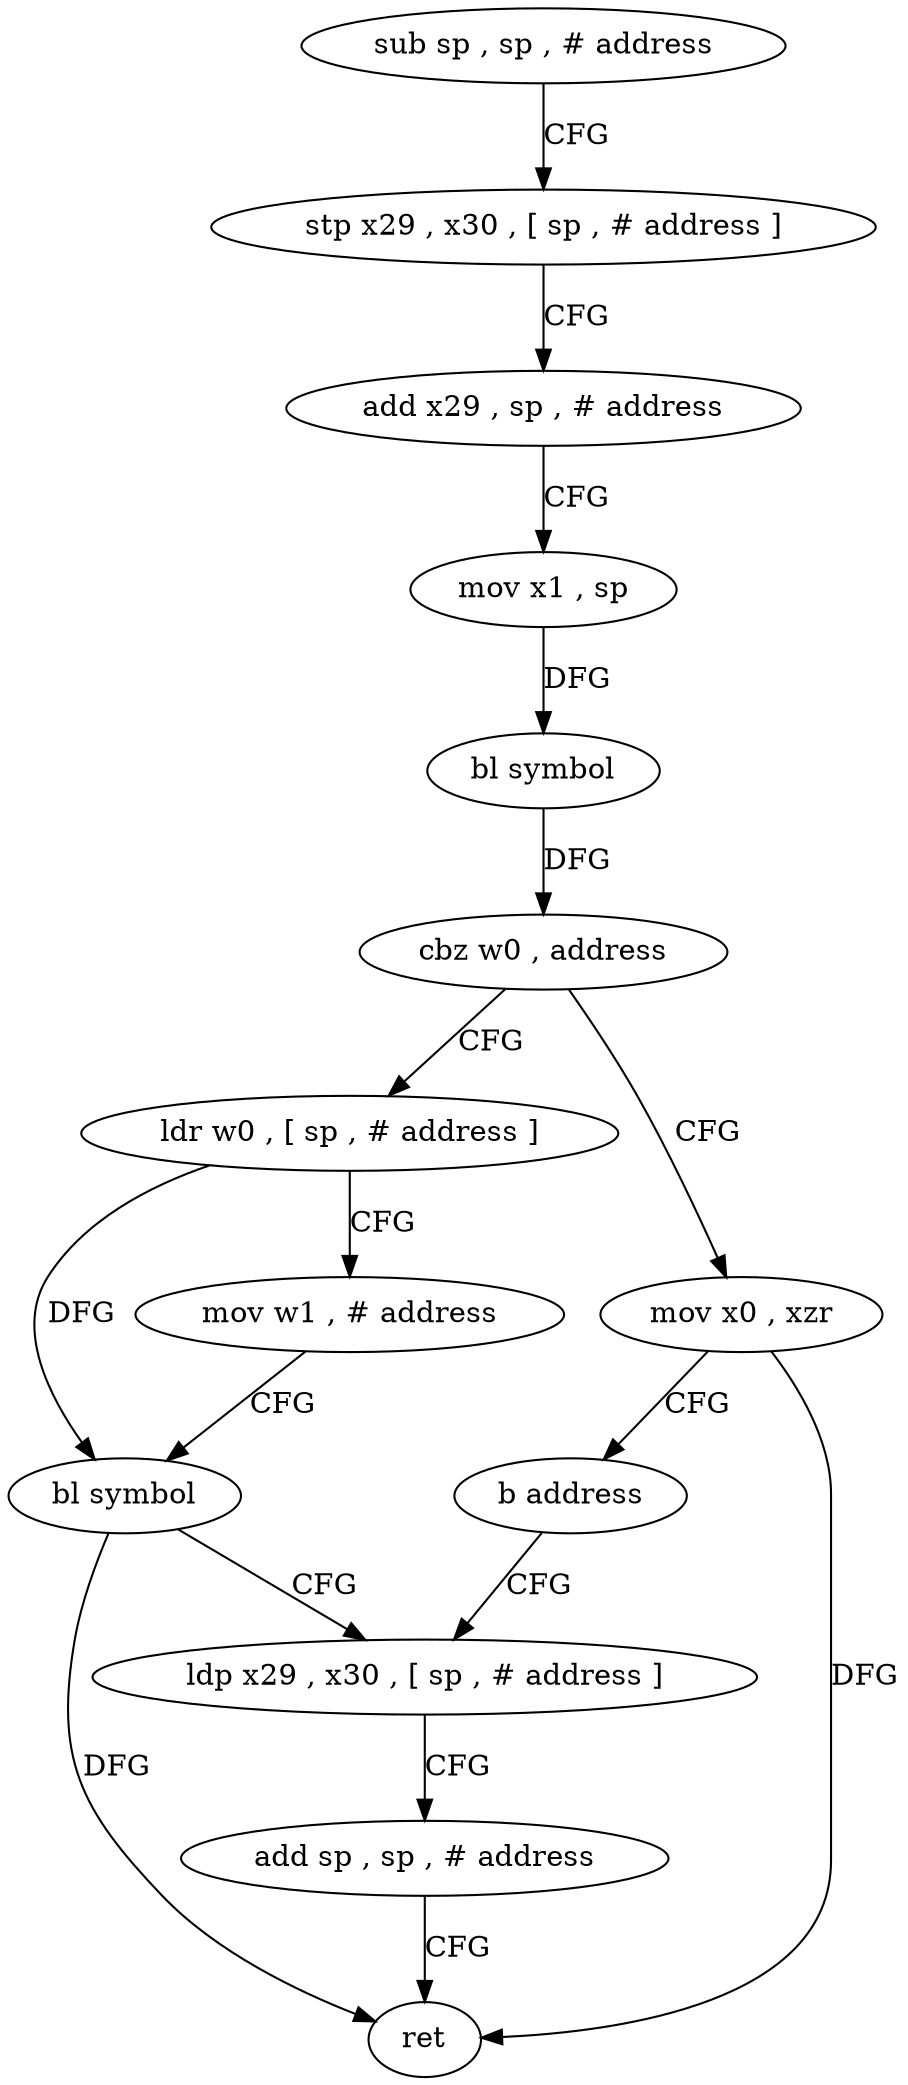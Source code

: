 digraph "func" {
"4246348" [label = "sub sp , sp , # address" ]
"4246352" [label = "stp x29 , x30 , [ sp , # address ]" ]
"4246356" [label = "add x29 , sp , # address" ]
"4246360" [label = "mov x1 , sp" ]
"4246364" [label = "bl symbol" ]
"4246368" [label = "cbz w0 , address" ]
"4246380" [label = "ldr w0 , [ sp , # address ]" ]
"4246372" [label = "mov x0 , xzr" ]
"4246384" [label = "mov w1 , # address" ]
"4246388" [label = "bl symbol" ]
"4246392" [label = "ldp x29 , x30 , [ sp , # address ]" ]
"4246376" [label = "b address" ]
"4246396" [label = "add sp , sp , # address" ]
"4246400" [label = "ret" ]
"4246348" -> "4246352" [ label = "CFG" ]
"4246352" -> "4246356" [ label = "CFG" ]
"4246356" -> "4246360" [ label = "CFG" ]
"4246360" -> "4246364" [ label = "DFG" ]
"4246364" -> "4246368" [ label = "DFG" ]
"4246368" -> "4246380" [ label = "CFG" ]
"4246368" -> "4246372" [ label = "CFG" ]
"4246380" -> "4246384" [ label = "CFG" ]
"4246380" -> "4246388" [ label = "DFG" ]
"4246372" -> "4246376" [ label = "CFG" ]
"4246372" -> "4246400" [ label = "DFG" ]
"4246384" -> "4246388" [ label = "CFG" ]
"4246388" -> "4246392" [ label = "CFG" ]
"4246388" -> "4246400" [ label = "DFG" ]
"4246392" -> "4246396" [ label = "CFG" ]
"4246376" -> "4246392" [ label = "CFG" ]
"4246396" -> "4246400" [ label = "CFG" ]
}
